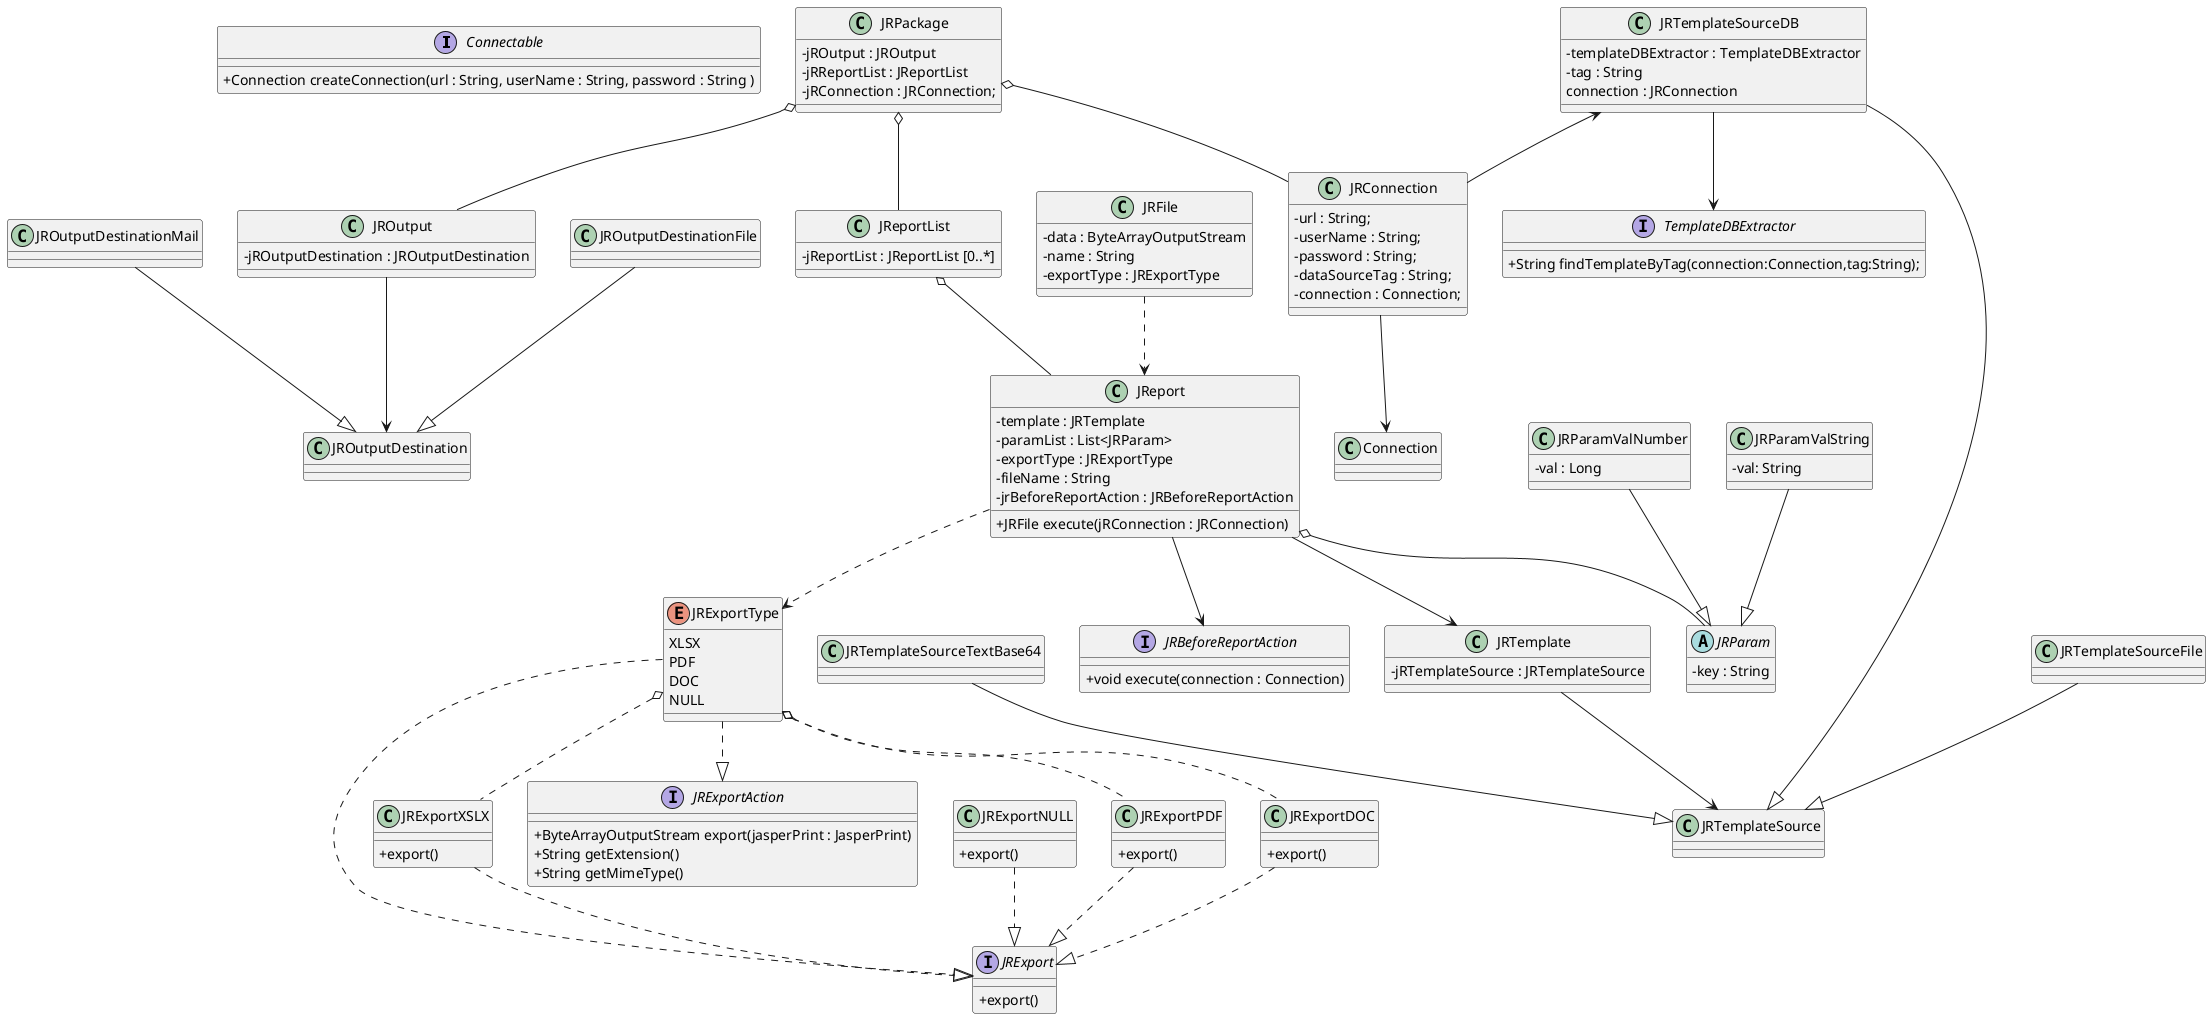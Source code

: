 @startuml
skinparam classAttributeIconSize 0

interface Connectable {
 +Connection createConnection(url : String, userName : String, password : String )
}

class JRConnection {
        -url : String;
        -userName : String;
        -password : String;
        -dataSourceTag : String;
        -connection : Connection;
}

JRConnection --> Connection

interface JRExport {
    +export()
}

class JRExportXSLX {
   +export()
}

class JRExportPDF {
   +export()
}


class JRExportDOC {
   +export()
}

class JRExportNULL {
   +export()
}

class JRPackage {
        -jROutput : JROutput
        -jRReportList : JReportList
        -jRConnection : JRConnection;
}

JRPackage o-- JROutput
JRPackage o-- JReportList
JRPackage o-- JRConnection

class JROutput {
    -jROutputDestination : JROutputDestination
}
class JROutputDestination
class JROutputDestinationFile
class JROutputDestinationMail

JROutputDestinationFile --|> JROutputDestination
JROutputDestinationMail --|> JROutputDestination


class JReport {
 -template : JRTemplate
 -paramList : List<JRParam>
 -exportType : JRExportType
 -fileName : String
 -jrBeforeReportAction : JRBeforeReportAction
 +JRFile execute(jRConnection : JRConnection)
}

interface JRBeforeReportAction {
    +void execute(connection : Connection)
}

JRExportType ..|> JRExport
JRExportXSLX ..|> JRExport
JRExportPDF ..|> JRExport
JRExportDOC ..|> JRExport
JRExportNULL ..|> JRExport

JRExportType o.. JRExportXSLX
JRExportType o.. JRExportPDF
JRExportType o.. JRExportDOC

class JReportList {
    -jReportList : JReportList [0..*]
}

JReport ..> JRExportType

JReport --> JRBeforeReportAction

JReport o--JRParam

JROutput --> JROutputDestination
JReport --> JRTemplate

JReportList o--JReport

class JRTemplate {
    - jRTemplateSource : JRTemplateSource
}

class JRTemplateSource

class JRTemplateSourceDB {
    -templateDBExtractor : TemplateDBExtractor
    -tag : String
    connection : JRConnection
}
class JRTemplateSourceFile
class JRTemplateSourceTextBase64

abstract class JRParam {
    - key : String
}

class JRParamValNumber {
        - val : Long
}
class JRParamValString {
        - val: String
}

JRParamValString --|> JRParam
JRParamValNumber --|> JRParam

JRTemplateSourceDB --|> JRTemplateSource
JRTemplateSourceFile --|> JRTemplateSource
JRTemplateSourceTextBase64 --|> JRTemplateSource

JRTemplate --> JRTemplateSource
JRTemplateSourceDB <-- JRConnection

enum JRExportType {
XLSX
PDF
DOC
NULL
}

JRExportType ..|> JRExportAction

interface TemplateDBExtractor {
 +String findTemplateByTag(connection:Connection,tag:String);
}

JRTemplateSourceDB --> TemplateDBExtractor


class JRFile {
    -data : ByteArrayOutputStream
    -name : String
    -exportType : JRExportType
}

JRFile ..> JReport

interface JRExportAction {
    +ByteArrayOutputStream export(jasperPrint : JasperPrint)
    +String getExtension()
    +String getMimeType()
}


@enduml